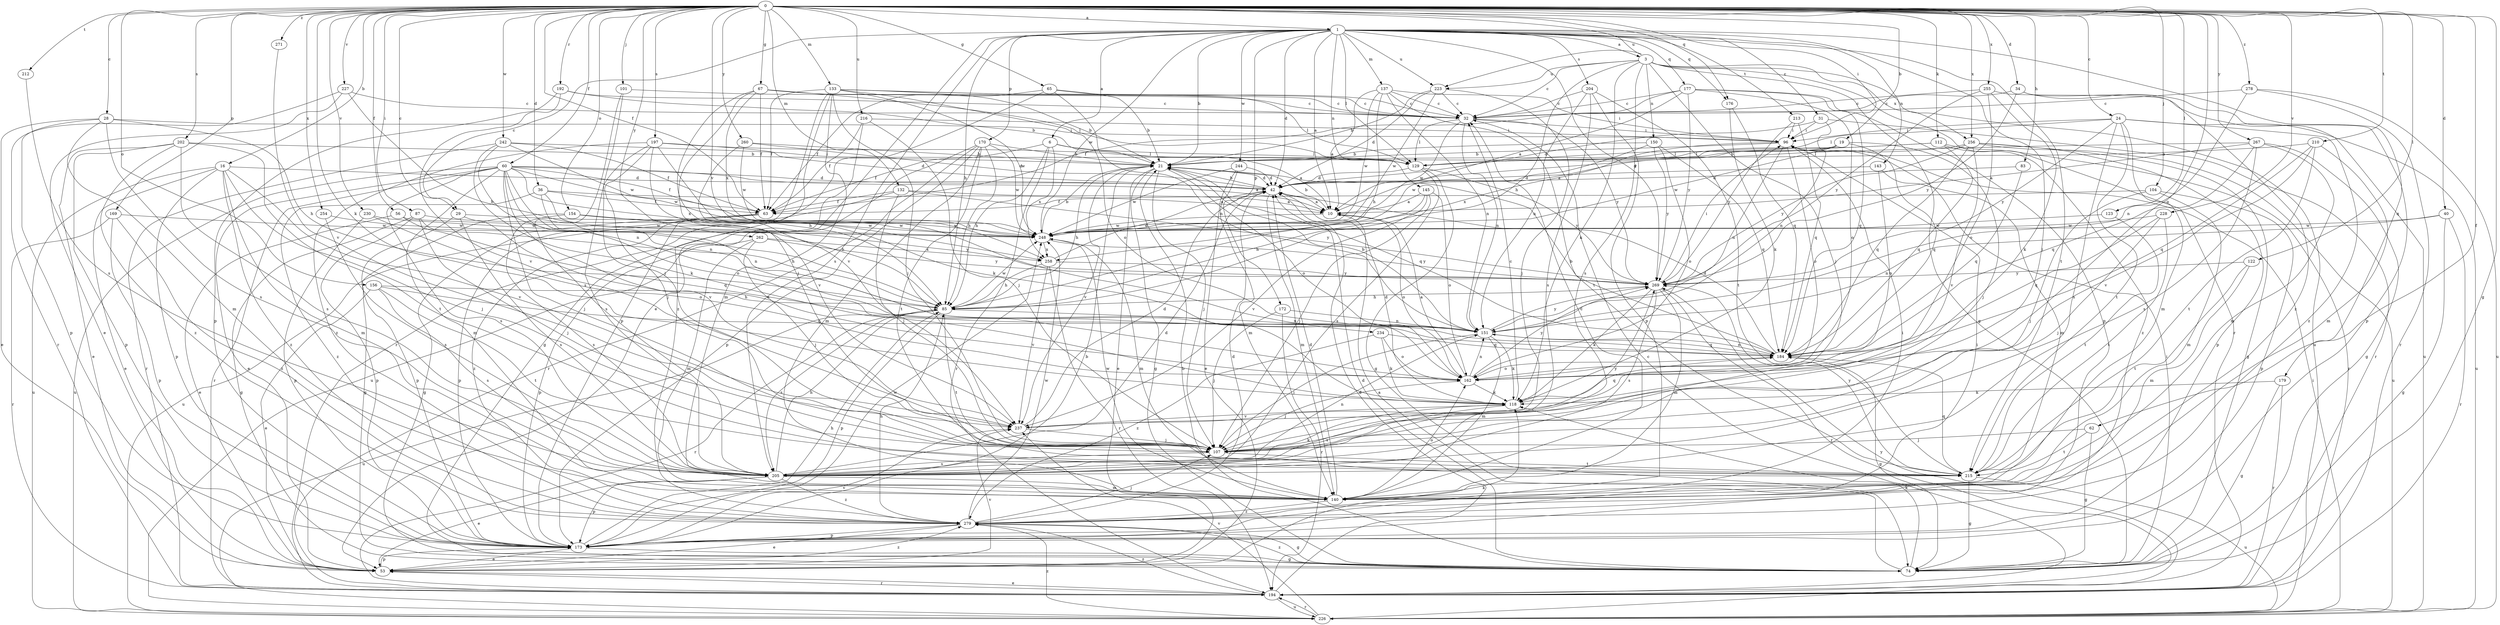 strict digraph  {
0;
1;
3;
6;
10;
16;
19;
21;
24;
28;
29;
31;
32;
34;
36;
40;
42;
53;
56;
60;
62;
63;
65;
67;
74;
83;
85;
87;
96;
101;
104;
107;
112;
118;
122;
123;
129;
132;
133;
137;
140;
143;
145;
150;
151;
154;
156;
162;
169;
170;
172;
173;
176;
177;
179;
184;
192;
194;
197;
202;
204;
205;
210;
212;
213;
215;
216;
223;
226;
227;
228;
230;
234;
237;
242;
244;
248;
254;
255;
256;
258;
260;
262;
267;
269;
271;
278;
279;
0 -> 1  [label=a];
0 -> 16  [label=b];
0 -> 19  [label=b];
0 -> 24  [label=c];
0 -> 28  [label=c];
0 -> 29  [label=c];
0 -> 34  [label=d];
0 -> 36  [label=d];
0 -> 40  [label=d];
0 -> 56  [label=f];
0 -> 60  [label=f];
0 -> 62  [label=f];
0 -> 63  [label=f];
0 -> 65  [label=g];
0 -> 67  [label=g];
0 -> 74  [label=g];
0 -> 83  [label=h];
0 -> 87  [label=i];
0 -> 96  [label=i];
0 -> 101  [label=j];
0 -> 104  [label=j];
0 -> 112  [label=k];
0 -> 118  [label=k];
0 -> 122  [label=l];
0 -> 123  [label=l];
0 -> 132  [label=m];
0 -> 133  [label=m];
0 -> 154  [label=o];
0 -> 156  [label=o];
0 -> 162  [label=o];
0 -> 169  [label=p];
0 -> 176  [label=q];
0 -> 192  [label=r];
0 -> 197  [label=s];
0 -> 202  [label=s];
0 -> 210  [label=t];
0 -> 212  [label=t];
0 -> 216  [label=u];
0 -> 223  [label=u];
0 -> 227  [label=v];
0 -> 228  [label=v];
0 -> 230  [label=v];
0 -> 234  [label=v];
0 -> 242  [label=w];
0 -> 254  [label=x];
0 -> 255  [label=x];
0 -> 256  [label=x];
0 -> 260  [label=y];
0 -> 262  [label=y];
0 -> 267  [label=y];
0 -> 271  [label=z];
0 -> 278  [label=z];
1 -> 3  [label=a];
1 -> 6  [label=a];
1 -> 10  [label=a];
1 -> 21  [label=b];
1 -> 29  [label=c];
1 -> 31  [label=c];
1 -> 42  [label=d];
1 -> 53  [label=e];
1 -> 85  [label=h];
1 -> 107  [label=j];
1 -> 129  [label=l];
1 -> 137  [label=m];
1 -> 143  [label=n];
1 -> 145  [label=n];
1 -> 170  [label=p];
1 -> 172  [label=p];
1 -> 176  [label=q];
1 -> 177  [label=q];
1 -> 179  [label=q];
1 -> 204  [label=s];
1 -> 205  [label=s];
1 -> 213  [label=t];
1 -> 215  [label=t];
1 -> 223  [label=u];
1 -> 244  [label=w];
1 -> 248  [label=w];
1 -> 269  [label=y];
3 -> 32  [label=c];
3 -> 74  [label=g];
3 -> 85  [label=h];
3 -> 107  [label=j];
3 -> 118  [label=k];
3 -> 150  [label=n];
3 -> 194  [label=r];
3 -> 205  [label=s];
3 -> 223  [label=u];
3 -> 226  [label=u];
3 -> 256  [label=x];
6 -> 10  [label=a];
6 -> 63  [label=f];
6 -> 85  [label=h];
6 -> 129  [label=l];
6 -> 194  [label=r];
6 -> 258  [label=x];
10 -> 21  [label=b];
10 -> 162  [label=o];
10 -> 248  [label=w];
16 -> 42  [label=d];
16 -> 53  [label=e];
16 -> 107  [label=j];
16 -> 140  [label=m];
16 -> 173  [label=p];
16 -> 226  [label=u];
16 -> 237  [label=v];
16 -> 279  [label=z];
19 -> 10  [label=a];
19 -> 107  [label=j];
19 -> 129  [label=l];
19 -> 184  [label=q];
19 -> 248  [label=w];
21 -> 42  [label=d];
21 -> 53  [label=e];
21 -> 74  [label=g];
21 -> 85  [label=h];
21 -> 107  [label=j];
21 -> 162  [label=o];
21 -> 184  [label=q];
21 -> 237  [label=v];
24 -> 96  [label=i];
24 -> 129  [label=l];
24 -> 140  [label=m];
24 -> 205  [label=s];
24 -> 215  [label=t];
24 -> 226  [label=u];
24 -> 269  [label=y];
24 -> 279  [label=z];
28 -> 53  [label=e];
28 -> 85  [label=h];
28 -> 96  [label=i];
28 -> 140  [label=m];
28 -> 173  [label=p];
28 -> 205  [label=s];
29 -> 162  [label=o];
29 -> 173  [label=p];
29 -> 205  [label=s];
29 -> 248  [label=w];
31 -> 42  [label=d];
31 -> 96  [label=i];
31 -> 151  [label=n];
31 -> 194  [label=r];
32 -> 96  [label=i];
32 -> 129  [label=l];
32 -> 151  [label=n];
32 -> 248  [label=w];
32 -> 269  [label=y];
34 -> 32  [label=c];
34 -> 173  [label=p];
34 -> 269  [label=y];
34 -> 279  [label=z];
36 -> 10  [label=a];
36 -> 63  [label=f];
36 -> 85  [label=h];
36 -> 151  [label=n];
36 -> 279  [label=z];
40 -> 74  [label=g];
40 -> 151  [label=n];
40 -> 194  [label=r];
40 -> 248  [label=w];
42 -> 10  [label=a];
42 -> 21  [label=b];
42 -> 140  [label=m];
53 -> 118  [label=k];
53 -> 173  [label=p];
53 -> 194  [label=r];
53 -> 237  [label=v];
53 -> 279  [label=z];
56 -> 53  [label=e];
56 -> 184  [label=q];
56 -> 248  [label=w];
60 -> 10  [label=a];
60 -> 42  [label=d];
60 -> 53  [label=e];
60 -> 63  [label=f];
60 -> 107  [label=j];
60 -> 140  [label=m];
60 -> 151  [label=n];
60 -> 162  [label=o];
60 -> 194  [label=r];
60 -> 205  [label=s];
60 -> 226  [label=u];
60 -> 237  [label=v];
60 -> 248  [label=w];
60 -> 258  [label=x];
62 -> 74  [label=g];
62 -> 107  [label=j];
62 -> 215  [label=t];
63 -> 74  [label=g];
63 -> 173  [label=p];
63 -> 279  [label=z];
65 -> 21  [label=b];
65 -> 32  [label=c];
65 -> 63  [label=f];
65 -> 151  [label=n];
65 -> 194  [label=r];
67 -> 32  [label=c];
67 -> 63  [label=f];
67 -> 107  [label=j];
67 -> 129  [label=l];
67 -> 237  [label=v];
67 -> 258  [label=x];
74 -> 10  [label=a];
74 -> 21  [label=b];
74 -> 42  [label=d];
74 -> 96  [label=i];
74 -> 118  [label=k];
74 -> 279  [label=z];
83 -> 42  [label=d];
83 -> 184  [label=q];
85 -> 151  [label=n];
85 -> 173  [label=p];
85 -> 194  [label=r];
85 -> 205  [label=s];
85 -> 215  [label=t];
85 -> 226  [label=u];
85 -> 248  [label=w];
87 -> 74  [label=g];
87 -> 85  [label=h];
87 -> 107  [label=j];
87 -> 173  [label=p];
87 -> 248  [label=w];
96 -> 21  [label=b];
96 -> 151  [label=n];
96 -> 162  [label=o];
96 -> 258  [label=x];
101 -> 32  [label=c];
101 -> 107  [label=j];
101 -> 205  [label=s];
104 -> 63  [label=f];
104 -> 107  [label=j];
104 -> 140  [label=m];
104 -> 173  [label=p];
107 -> 205  [label=s];
107 -> 215  [label=t];
107 -> 269  [label=y];
112 -> 42  [label=d];
112 -> 129  [label=l];
112 -> 184  [label=q];
112 -> 194  [label=r];
112 -> 279  [label=z];
118 -> 32  [label=c];
118 -> 42  [label=d];
118 -> 184  [label=q];
118 -> 205  [label=s];
118 -> 237  [label=v];
122 -> 140  [label=m];
122 -> 215  [label=t];
122 -> 269  [label=y];
123 -> 215  [label=t];
123 -> 248  [label=w];
129 -> 42  [label=d];
129 -> 74  [label=g];
129 -> 205  [label=s];
129 -> 269  [label=y];
132 -> 10  [label=a];
132 -> 63  [label=f];
132 -> 107  [label=j];
132 -> 226  [label=u];
132 -> 269  [label=y];
133 -> 21  [label=b];
133 -> 32  [label=c];
133 -> 63  [label=f];
133 -> 107  [label=j];
133 -> 129  [label=l];
133 -> 140  [label=m];
133 -> 162  [label=o];
133 -> 173  [label=p];
133 -> 248  [label=w];
133 -> 279  [label=z];
137 -> 10  [label=a];
137 -> 32  [label=c];
137 -> 85  [label=h];
137 -> 96  [label=i];
137 -> 151  [label=n];
137 -> 215  [label=t];
137 -> 248  [label=w];
140 -> 32  [label=c];
140 -> 42  [label=d];
140 -> 162  [label=o];
140 -> 248  [label=w];
140 -> 279  [label=z];
143 -> 42  [label=d];
143 -> 140  [label=m];
143 -> 162  [label=o];
145 -> 10  [label=a];
145 -> 85  [label=h];
145 -> 107  [label=j];
145 -> 162  [label=o];
145 -> 237  [label=v];
150 -> 21  [label=b];
150 -> 162  [label=o];
150 -> 184  [label=q];
150 -> 248  [label=w];
150 -> 269  [label=y];
151 -> 21  [label=b];
151 -> 107  [label=j];
151 -> 118  [label=k];
151 -> 140  [label=m];
151 -> 184  [label=q];
151 -> 269  [label=y];
154 -> 74  [label=g];
154 -> 205  [label=s];
154 -> 248  [label=w];
154 -> 269  [label=y];
156 -> 53  [label=e];
156 -> 85  [label=h];
156 -> 184  [label=q];
156 -> 205  [label=s];
156 -> 215  [label=t];
162 -> 10  [label=a];
162 -> 107  [label=j];
162 -> 118  [label=k];
162 -> 151  [label=n];
162 -> 269  [label=y];
169 -> 173  [label=p];
169 -> 194  [label=r];
169 -> 248  [label=w];
169 -> 279  [label=z];
170 -> 21  [label=b];
170 -> 85  [label=h];
170 -> 140  [label=m];
170 -> 173  [label=p];
170 -> 194  [label=r];
170 -> 215  [label=t];
170 -> 226  [label=u];
170 -> 248  [label=w];
172 -> 107  [label=j];
172 -> 151  [label=n];
172 -> 194  [label=r];
173 -> 21  [label=b];
173 -> 53  [label=e];
173 -> 74  [label=g];
173 -> 85  [label=h];
173 -> 96  [label=i];
173 -> 237  [label=v];
173 -> 248  [label=w];
176 -> 118  [label=k];
176 -> 184  [label=q];
177 -> 10  [label=a];
177 -> 32  [label=c];
177 -> 63  [label=f];
177 -> 162  [label=o];
177 -> 173  [label=p];
177 -> 184  [label=q];
177 -> 269  [label=y];
179 -> 74  [label=g];
179 -> 118  [label=k];
179 -> 194  [label=r];
184 -> 21  [label=b];
184 -> 42  [label=d];
184 -> 74  [label=g];
184 -> 151  [label=n];
184 -> 162  [label=o];
192 -> 21  [label=b];
192 -> 32  [label=c];
192 -> 173  [label=p];
192 -> 237  [label=v];
194 -> 32  [label=c];
194 -> 42  [label=d];
194 -> 53  [label=e];
194 -> 226  [label=u];
194 -> 279  [label=z];
197 -> 42  [label=d];
197 -> 107  [label=j];
197 -> 118  [label=k];
197 -> 129  [label=l];
197 -> 205  [label=s];
197 -> 237  [label=v];
197 -> 279  [label=z];
202 -> 21  [label=b];
202 -> 53  [label=e];
202 -> 173  [label=p];
202 -> 205  [label=s];
202 -> 215  [label=t];
202 -> 279  [label=z];
204 -> 32  [label=c];
204 -> 151  [label=n];
204 -> 173  [label=p];
204 -> 205  [label=s];
204 -> 215  [label=t];
205 -> 42  [label=d];
205 -> 53  [label=e];
205 -> 85  [label=h];
205 -> 118  [label=k];
205 -> 140  [label=m];
205 -> 151  [label=n];
205 -> 173  [label=p];
205 -> 279  [label=z];
210 -> 21  [label=b];
210 -> 140  [label=m];
210 -> 184  [label=q];
210 -> 215  [label=t];
210 -> 237  [label=v];
212 -> 205  [label=s];
213 -> 96  [label=i];
213 -> 184  [label=q];
213 -> 269  [label=y];
215 -> 74  [label=g];
215 -> 184  [label=q];
215 -> 226  [label=u];
215 -> 269  [label=y];
216 -> 63  [label=f];
216 -> 74  [label=g];
216 -> 96  [label=i];
216 -> 107  [label=j];
223 -> 21  [label=b];
223 -> 32  [label=c];
223 -> 42  [label=d];
223 -> 107  [label=j];
223 -> 248  [label=w];
226 -> 96  [label=i];
226 -> 194  [label=r];
226 -> 237  [label=v];
226 -> 269  [label=y];
226 -> 279  [label=z];
227 -> 32  [label=c];
227 -> 53  [label=e];
227 -> 85  [label=h];
227 -> 194  [label=r];
228 -> 107  [label=j];
228 -> 184  [label=q];
228 -> 215  [label=t];
228 -> 248  [label=w];
230 -> 162  [label=o];
230 -> 173  [label=p];
230 -> 248  [label=w];
234 -> 118  [label=k];
234 -> 162  [label=o];
234 -> 184  [label=q];
234 -> 279  [label=z];
237 -> 42  [label=d];
237 -> 107  [label=j];
242 -> 63  [label=f];
242 -> 118  [label=k];
242 -> 129  [label=l];
242 -> 151  [label=n];
242 -> 194  [label=r];
242 -> 248  [label=w];
244 -> 42  [label=d];
244 -> 53  [label=e];
244 -> 140  [label=m];
244 -> 248  [label=w];
248 -> 21  [label=b];
248 -> 140  [label=m];
248 -> 258  [label=x];
248 -> 269  [label=y];
254 -> 205  [label=s];
254 -> 248  [label=w];
255 -> 32  [label=c];
255 -> 118  [label=k];
255 -> 162  [label=o];
255 -> 226  [label=u];
255 -> 269  [label=y];
256 -> 21  [label=b];
256 -> 74  [label=g];
256 -> 173  [label=p];
256 -> 184  [label=q];
256 -> 226  [label=u];
256 -> 237  [label=v];
256 -> 269  [label=y];
258 -> 42  [label=d];
258 -> 85  [label=h];
258 -> 194  [label=r];
258 -> 237  [label=v];
258 -> 269  [label=y];
260 -> 21  [label=b];
260 -> 42  [label=d];
260 -> 85  [label=h];
260 -> 248  [label=w];
262 -> 107  [label=j];
262 -> 140  [label=m];
262 -> 173  [label=p];
262 -> 258  [label=x];
262 -> 269  [label=y];
267 -> 10  [label=a];
267 -> 74  [label=g];
267 -> 129  [label=l];
267 -> 140  [label=m];
267 -> 184  [label=q];
267 -> 205  [label=s];
269 -> 85  [label=h];
269 -> 96  [label=i];
269 -> 118  [label=k];
269 -> 140  [label=m];
269 -> 194  [label=r];
269 -> 205  [label=s];
271 -> 237  [label=v];
278 -> 32  [label=c];
278 -> 151  [label=n];
278 -> 194  [label=r];
278 -> 226  [label=u];
279 -> 42  [label=d];
279 -> 53  [label=e];
279 -> 74  [label=g];
279 -> 85  [label=h];
279 -> 96  [label=i];
279 -> 107  [label=j];
279 -> 173  [label=p];
279 -> 248  [label=w];
}
